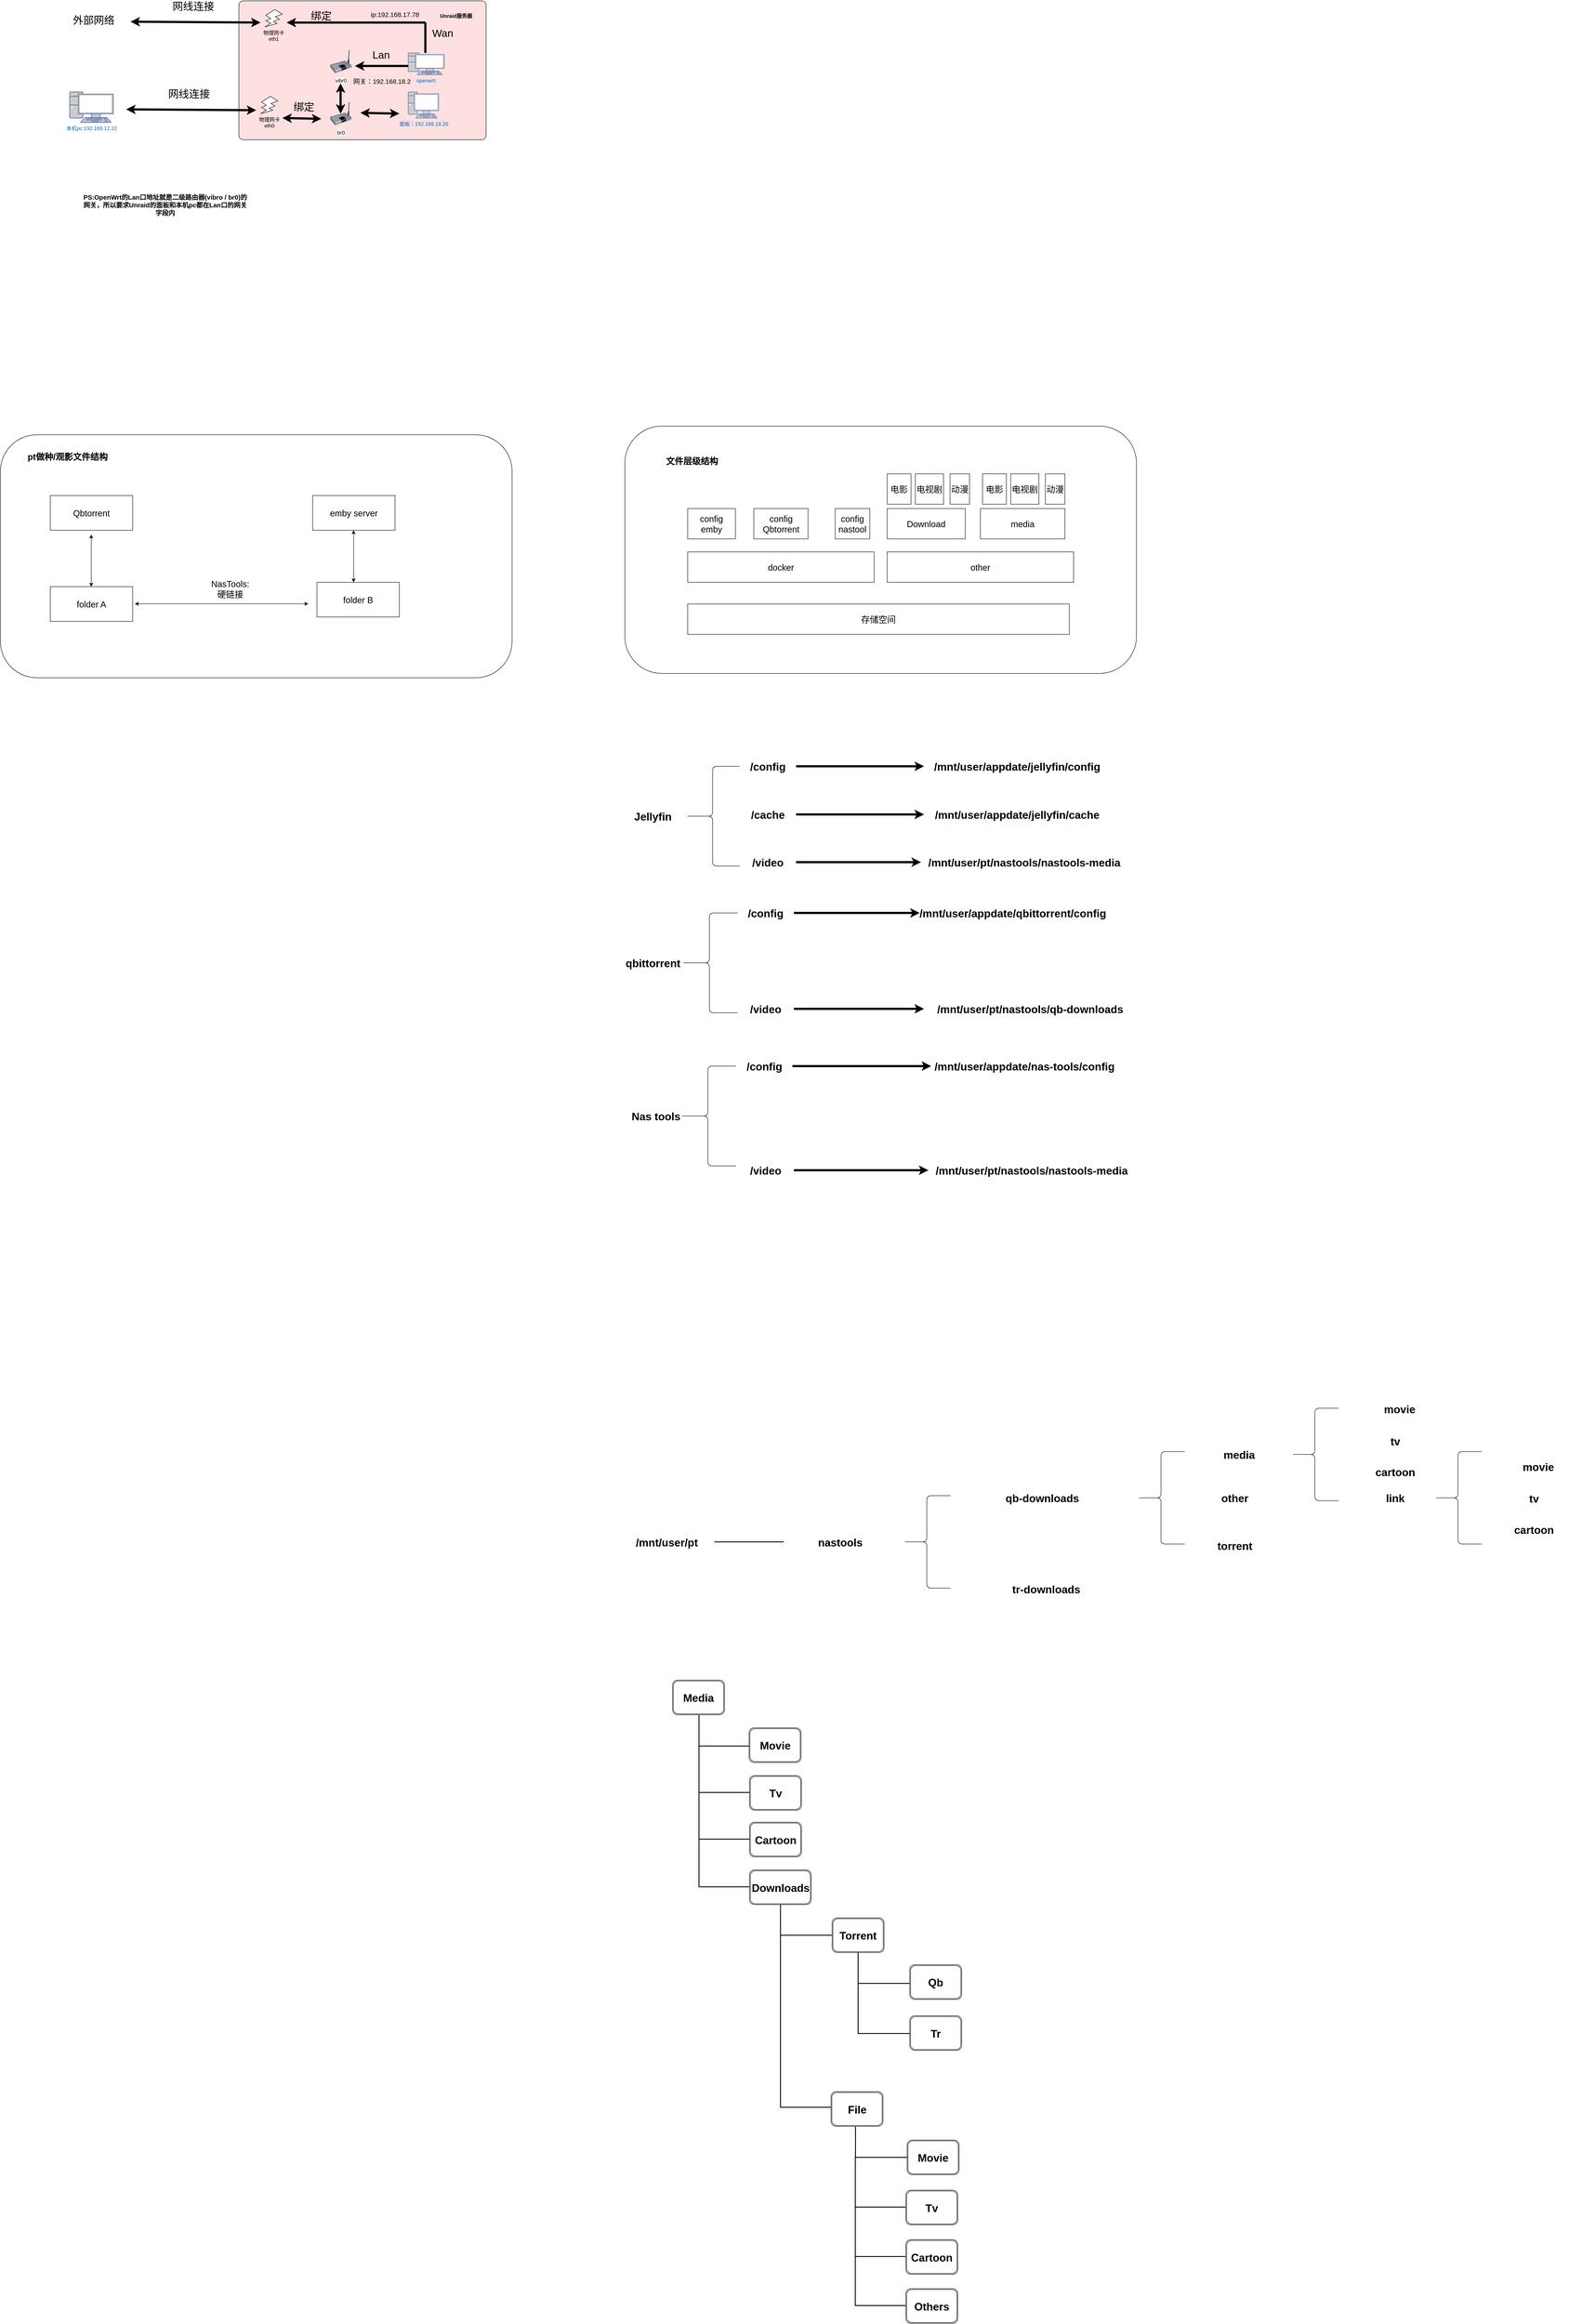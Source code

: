 <mxfile version="21.6.5" type="github">
  <diagram name="第 1 页" id="ljcwPYvyxh-TD4wcijd0">
    <mxGraphModel dx="3267" dy="2617" grid="0" gridSize="10" guides="1" tooltips="1" connect="1" arrows="1" fold="1" page="1" pageScale="1" pageWidth="827" pageHeight="1169" math="0" shadow="0">
      <root>
        <mxCell id="0" />
        <mxCell id="1" parent="0" />
        <mxCell id="3buUplPWRjZfx5ktA6WZ-1" value="本机pc:192.168.12.22" style="fontColor=#0066CC;verticalAlign=top;verticalLabelPosition=bottom;labelPosition=center;align=center;html=1;outlineConnect=0;fillColor=#CCCCCC;strokeColor=#6881B3;gradientColor=none;gradientDirection=north;strokeWidth=2;shape=mxgraph.networks.pc;" parent="1" vertex="1">
          <mxGeometry x="-110" y="200" width="100" height="70" as="geometry" />
        </mxCell>
        <mxCell id="3buUplPWRjZfx5ktA6WZ-2" value="" style="html=1;outlineConnect=0;whiteSpace=wrap;fillColor=#FFE0E0;shape=mxgraph.archimate3.application;archiType=rounded;" parent="1" vertex="1">
          <mxGeometry x="280" y="-10" width="570" height="320" as="geometry" />
        </mxCell>
        <mxCell id="3buUplPWRjZfx5ktA6WZ-3" value="&lt;b&gt;Unraid服务器&lt;/b&gt;" style="text;html=1;strokeColor=none;fillColor=none;align=center;verticalAlign=middle;whiteSpace=wrap;rounded=0;" parent="1" vertex="1">
          <mxGeometry x="740.5" y="10" width="80" height="30" as="geometry" />
        </mxCell>
        <mxCell id="3buUplPWRjZfx5ktA6WZ-5" value="br0" style="image;html=1;image=img/lib/clip_art/networking/Bridge_128x128.png" parent="1" vertex="1">
          <mxGeometry x="490" y="220" width="50" height="60" as="geometry" />
        </mxCell>
        <mxCell id="3buUplPWRjZfx5ktA6WZ-7" value="物理网卡&lt;br&gt;eth1&lt;br&gt;" style="verticalLabelPosition=bottom;verticalAlign=top;html=1;shape=mxgraph.basic.flash" parent="1" vertex="1">
          <mxGeometry x="340" y="10" width="40" height="40" as="geometry" />
        </mxCell>
        <mxCell id="3buUplPWRjZfx5ktA6WZ-9" value="物理网卡&lt;br&gt;eth0&lt;br&gt;" style="verticalLabelPosition=bottom;verticalAlign=top;html=1;shape=mxgraph.basic.flash" parent="1" vertex="1">
          <mxGeometry x="330" y="210" width="40" height="40" as="geometry" />
        </mxCell>
        <mxCell id="3buUplPWRjZfx5ktA6WZ-11" value="面板：192.168.18.26" style="fontColor=#0066CC;verticalAlign=top;verticalLabelPosition=bottom;labelPosition=center;align=center;html=1;outlineConnect=0;fillColor=#CCCCCC;strokeColor=#6881B3;gradientColor=none;gradientDirection=north;strokeWidth=2;shape=mxgraph.networks.pc;" parent="1" vertex="1">
          <mxGeometry x="670.5" y="200" width="70" height="60" as="geometry" />
        </mxCell>
        <mxCell id="3buUplPWRjZfx5ktA6WZ-12" value="vibr0" style="image;html=1;image=img/lib/clip_art/networking/Bridge_128x128.png" parent="1" vertex="1">
          <mxGeometry x="490" y="100" width="50" height="60" as="geometry" />
        </mxCell>
        <mxCell id="3buUplPWRjZfx5ktA6WZ-14" value="openwrt:" style="fontColor=#0066CC;verticalAlign=top;verticalLabelPosition=bottom;labelPosition=center;align=center;html=1;outlineConnect=0;fillColor=#CCCCCC;strokeColor=#6881B3;gradientColor=none;gradientDirection=north;strokeWidth=2;shape=mxgraph.networks.pc;" parent="1" vertex="1">
          <mxGeometry x="670.5" y="110" width="83" height="50" as="geometry" />
        </mxCell>
        <mxCell id="3buUplPWRjZfx5ktA6WZ-16" value="" style="endArrow=classic;html=1;rounded=0;strokeWidth=5;" parent="1" edge="1">
          <mxGeometry width="50" height="50" relative="1" as="geometry">
            <mxPoint x="670.5" y="140" as="sourcePoint" />
            <mxPoint x="547.5" y="140" as="targetPoint" />
          </mxGeometry>
        </mxCell>
        <mxCell id="3buUplPWRjZfx5ktA6WZ-17" value="" style="endArrow=classic;html=1;rounded=0;strokeWidth=5;" parent="1" edge="1">
          <mxGeometry width="50" height="50" relative="1" as="geometry">
            <mxPoint x="710" y="40" as="sourcePoint" />
            <mxPoint x="390" y="40" as="targetPoint" />
          </mxGeometry>
        </mxCell>
        <mxCell id="3buUplPWRjZfx5ktA6WZ-18" value="" style="endArrow=none;html=1;rounded=0;strokeWidth=5;" parent="1" edge="1">
          <mxGeometry width="50" height="50" relative="1" as="geometry">
            <mxPoint x="710" y="110" as="sourcePoint" />
            <mxPoint x="710" y="40" as="targetPoint" />
          </mxGeometry>
        </mxCell>
        <mxCell id="3buUplPWRjZfx5ktA6WZ-19" value="&lt;font style=&quot;font-size: 24px;&quot;&gt;Wan&lt;/font&gt;" style="text;html=1;strokeColor=none;fillColor=none;align=center;verticalAlign=middle;whiteSpace=wrap;rounded=0;" parent="1" vertex="1">
          <mxGeometry x="720" y="50" width="60" height="30" as="geometry" />
        </mxCell>
        <mxCell id="3buUplPWRjZfx5ktA6WZ-24" value="&lt;font style=&quot;font-size: 24px;&quot;&gt;Lan&lt;/font&gt;" style="text;html=1;strokeColor=none;fillColor=none;align=center;verticalAlign=middle;whiteSpace=wrap;rounded=0;" parent="1" vertex="1">
          <mxGeometry x="577.5" y="100" width="60" height="30" as="geometry" />
        </mxCell>
        <mxCell id="3buUplPWRjZfx5ktA6WZ-35" value="" style="endArrow=classic;startArrow=classic;html=1;rounded=0;strokeWidth=5;" parent="1" edge="1">
          <mxGeometry width="50" height="50" relative="1" as="geometry">
            <mxPoint x="514.47" y="180" as="sourcePoint" />
            <mxPoint x="514.47" y="250" as="targetPoint" />
          </mxGeometry>
        </mxCell>
        <mxCell id="3buUplPWRjZfx5ktA6WZ-41" value="" style="endArrow=classic;startArrow=classic;html=1;rounded=0;strokeWidth=5;" parent="1" edge="1">
          <mxGeometry width="50" height="50" relative="1" as="geometry">
            <mxPoint x="560" y="248" as="sourcePoint" />
            <mxPoint x="650" y="249.871" as="targetPoint" />
          </mxGeometry>
        </mxCell>
        <mxCell id="3buUplPWRjZfx5ktA6WZ-43" value="" style="endArrow=classic;startArrow=classic;html=1;rounded=0;strokeWidth=5;" parent="1" edge="1">
          <mxGeometry width="50" height="50" relative="1" as="geometry">
            <mxPoint x="380" y="260" as="sourcePoint" />
            <mxPoint x="470" y="261.871" as="targetPoint" />
          </mxGeometry>
        </mxCell>
        <mxCell id="3buUplPWRjZfx5ktA6WZ-44" value="&lt;span style=&quot;font-size: 24px;&quot;&gt;绑定&lt;/span&gt;" style="text;html=1;strokeColor=none;fillColor=none;align=center;verticalAlign=middle;whiteSpace=wrap;rounded=0;" parent="1" vertex="1">
          <mxGeometry x="400" y="220" width="60" height="30" as="geometry" />
        </mxCell>
        <mxCell id="3buUplPWRjZfx5ktA6WZ-45" value="&lt;span style=&quot;font-size: 24px;&quot;&gt;绑定&lt;/span&gt;" style="text;html=1;strokeColor=none;fillColor=none;align=center;verticalAlign=middle;whiteSpace=wrap;rounded=0;" parent="1" vertex="1">
          <mxGeometry x="440" y="10" width="60" height="30" as="geometry" />
        </mxCell>
        <mxCell id="3buUplPWRjZfx5ktA6WZ-47" value="&lt;span style=&quot;font-size: 24px;&quot;&gt;外部网络&lt;/span&gt;" style="text;html=1;strokeColor=none;fillColor=none;align=center;verticalAlign=middle;whiteSpace=wrap;rounded=0;" parent="1" vertex="1">
          <mxGeometry x="-110" y="20" width="110" height="30" as="geometry" />
        </mxCell>
        <mxCell id="3buUplPWRjZfx5ktA6WZ-49" value="" style="endArrow=classic;startArrow=classic;html=1;rounded=0;strokeWidth=5;" parent="1" edge="1">
          <mxGeometry width="50" height="50" relative="1" as="geometry">
            <mxPoint x="20" y="240" as="sourcePoint" />
            <mxPoint x="320" y="242" as="targetPoint" />
          </mxGeometry>
        </mxCell>
        <mxCell id="3buUplPWRjZfx5ktA6WZ-51" value="&lt;span style=&quot;font-size: 24px;&quot;&gt;网线连接&lt;/span&gt;" style="text;html=1;strokeColor=none;fillColor=none;align=center;verticalAlign=middle;whiteSpace=wrap;rounded=0;" parent="1" vertex="1">
          <mxGeometry x="110" y="190" width="110" height="30" as="geometry" />
        </mxCell>
        <mxCell id="3buUplPWRjZfx5ktA6WZ-52" value="" style="endArrow=classic;startArrow=classic;html=1;rounded=0;strokeWidth=5;" parent="1" edge="1">
          <mxGeometry width="50" height="50" relative="1" as="geometry">
            <mxPoint x="30" y="38" as="sourcePoint" />
            <mxPoint x="330" y="40" as="targetPoint" />
          </mxGeometry>
        </mxCell>
        <mxCell id="3buUplPWRjZfx5ktA6WZ-53" value="&lt;span style=&quot;font-size: 24px;&quot;&gt;网线连接&lt;/span&gt;" style="text;html=1;strokeColor=none;fillColor=none;align=center;verticalAlign=middle;whiteSpace=wrap;rounded=0;" parent="1" vertex="1">
          <mxGeometry x="120" y="-12" width="110" height="30" as="geometry" />
        </mxCell>
        <mxCell id="ooMJV0bFJLRhnJ4PwRfP-1" value="&lt;font style=&quot;font-size: 15px;&quot;&gt;网关：192.168.18.2&lt;/font&gt;" style="text;html=1;strokeColor=none;fillColor=none;align=center;verticalAlign=middle;whiteSpace=wrap;rounded=0;" parent="1" vertex="1">
          <mxGeometry x="530" y="140" width="160" height="70" as="geometry" />
        </mxCell>
        <mxCell id="ooMJV0bFJLRhnJ4PwRfP-2" value="&lt;span style=&quot;font-size: 15px;&quot;&gt;ip:192.168.17.78&lt;br&gt;&lt;br&gt;&lt;/span&gt;" style="text;html=1;strokeColor=none;fillColor=none;align=center;verticalAlign=middle;whiteSpace=wrap;rounded=0;" parent="1" vertex="1">
          <mxGeometry x="560" y="-5" width="160" height="70" as="geometry" />
        </mxCell>
        <mxCell id="ooMJV0bFJLRhnJ4PwRfP-4" value="&lt;font style=&quot;font-size: 15px;&quot;&gt;&lt;b&gt;PS:OpenWrt的Lan口地址就是二级路由器(vibro / br0)的网关，所以要求Unraid的面板和本机pc都在Lan口的网关字段内&lt;/b&gt;&lt;/font&gt;" style="text;html=1;strokeColor=none;fillColor=none;align=center;verticalAlign=middle;whiteSpace=wrap;rounded=0;" parent="1" vertex="1">
          <mxGeometry x="-80" y="380" width="380" height="160" as="geometry" />
        </mxCell>
        <mxCell id="ooMJV0bFJLRhnJ4PwRfP-5" value="" style="rounded=1;whiteSpace=wrap;html=1;" parent="1" vertex="1">
          <mxGeometry x="-270" y="990" width="1180" height="560" as="geometry" />
        </mxCell>
        <mxCell id="ooMJV0bFJLRhnJ4PwRfP-6" value="&lt;font style=&quot;font-size: 20px;&quot;&gt;&lt;b&gt;pt做种/观影文件结构&lt;/b&gt;&lt;/font&gt;" style="text;html=1;strokeColor=none;fillColor=none;align=center;verticalAlign=middle;whiteSpace=wrap;rounded=0;" parent="1" vertex="1">
          <mxGeometry x="-240" y="1000" width="250" height="80" as="geometry" />
        </mxCell>
        <mxCell id="ooMJV0bFJLRhnJ4PwRfP-7" value="&lt;font style=&quot;font-size: 20px;&quot;&gt;Qbtorrent&lt;/font&gt;" style="rounded=0;whiteSpace=wrap;html=1;" parent="1" vertex="1">
          <mxGeometry x="-155" y="1130" width="190" height="80" as="geometry" />
        </mxCell>
        <mxCell id="ooMJV0bFJLRhnJ4PwRfP-8" value="&lt;font style=&quot;font-size: 20px;&quot;&gt;emby server&lt;/font&gt;" style="rounded=0;whiteSpace=wrap;html=1;" parent="1" vertex="1">
          <mxGeometry x="450" y="1130" width="190" height="80" as="geometry" />
        </mxCell>
        <mxCell id="ooMJV0bFJLRhnJ4PwRfP-9" value="&lt;font style=&quot;font-size: 20px;&quot;&gt;folder A&lt;/font&gt;" style="rounded=0;whiteSpace=wrap;html=1;" parent="1" vertex="1">
          <mxGeometry x="-155" y="1340" width="190" height="80" as="geometry" />
        </mxCell>
        <mxCell id="ooMJV0bFJLRhnJ4PwRfP-10" value="&lt;font style=&quot;font-size: 20px;&quot;&gt;folder B&lt;/font&gt;" style="rounded=0;whiteSpace=wrap;html=1;" parent="1" vertex="1">
          <mxGeometry x="460" y="1330" width="190" height="80" as="geometry" />
        </mxCell>
        <mxCell id="ooMJV0bFJLRhnJ4PwRfP-12" value="" style="endArrow=classic;startArrow=classic;html=1;rounded=0;" parent="1" edge="1">
          <mxGeometry width="50" height="50" relative="1" as="geometry">
            <mxPoint x="544.5" y="1330" as="sourcePoint" />
            <mxPoint x="544.5" y="1210" as="targetPoint" />
          </mxGeometry>
        </mxCell>
        <mxCell id="ooMJV0bFJLRhnJ4PwRfP-13" value="" style="endArrow=classic;startArrow=classic;html=1;rounded=0;" parent="1" edge="1">
          <mxGeometry width="50" height="50" relative="1" as="geometry">
            <mxPoint x="-60.5" y="1340" as="sourcePoint" />
            <mxPoint x="-60.5" y="1220" as="targetPoint" />
          </mxGeometry>
        </mxCell>
        <mxCell id="ooMJV0bFJLRhnJ4PwRfP-15" value="" style="endArrow=classic;startArrow=classic;html=1;rounded=0;" parent="1" edge="1">
          <mxGeometry width="50" height="50" relative="1" as="geometry">
            <mxPoint x="40" y="1379.5" as="sourcePoint" />
            <mxPoint x="440" y="1379.5" as="targetPoint" />
          </mxGeometry>
        </mxCell>
        <mxCell id="ooMJV0bFJLRhnJ4PwRfP-16" value="&lt;font style=&quot;font-size: 20px;&quot;&gt;NasTools:硬链接&lt;/font&gt;" style="text;html=1;strokeColor=none;fillColor=none;align=center;verticalAlign=middle;whiteSpace=wrap;rounded=0;" parent="1" vertex="1">
          <mxGeometry x="230" y="1330" width="60" height="30" as="geometry" />
        </mxCell>
        <mxCell id="ooMJV0bFJLRhnJ4PwRfP-17" value="" style="rounded=1;whiteSpace=wrap;html=1;" parent="1" vertex="1">
          <mxGeometry x="1170" y="970" width="1180" height="570" as="geometry" />
        </mxCell>
        <mxCell id="ooMJV0bFJLRhnJ4PwRfP-18" value="&lt;span style=&quot;font-size: 20px;&quot;&gt;&lt;b&gt;文件层级结构&lt;/b&gt;&lt;/span&gt;" style="text;html=1;strokeColor=none;fillColor=none;align=center;verticalAlign=middle;whiteSpace=wrap;rounded=0;" parent="1" vertex="1">
          <mxGeometry x="1200" y="1010" width="250" height="80" as="geometry" />
        </mxCell>
        <mxCell id="ooMJV0bFJLRhnJ4PwRfP-27" value="&lt;font style=&quot;font-size: 20px;&quot;&gt;存储空间&lt;/font&gt;" style="rounded=0;whiteSpace=wrap;html=1;" parent="1" vertex="1">
          <mxGeometry x="1315" y="1380" width="880" height="70" as="geometry" />
        </mxCell>
        <mxCell id="ooMJV0bFJLRhnJ4PwRfP-28" value="&lt;font style=&quot;font-size: 20px;&quot;&gt;docker&lt;/font&gt;" style="rounded=0;whiteSpace=wrap;html=1;" parent="1" vertex="1">
          <mxGeometry x="1315" y="1260" width="430" height="70" as="geometry" />
        </mxCell>
        <mxCell id="ooMJV0bFJLRhnJ4PwRfP-29" value="&lt;span style=&quot;font-size: 20px;&quot;&gt;other&lt;/span&gt;" style="rounded=0;whiteSpace=wrap;html=1;" parent="1" vertex="1">
          <mxGeometry x="1775" y="1260" width="430" height="70" as="geometry" />
        </mxCell>
        <mxCell id="ooMJV0bFJLRhnJ4PwRfP-31" value="&lt;span style=&quot;font-size: 20px;&quot;&gt;Download&lt;/span&gt;" style="rounded=0;whiteSpace=wrap;html=1;" parent="1" vertex="1">
          <mxGeometry x="1775" y="1160" width="180" height="70" as="geometry" />
        </mxCell>
        <mxCell id="ooMJV0bFJLRhnJ4PwRfP-32" value="&lt;span style=&quot;font-size: 20px;&quot;&gt;media&lt;/span&gt;" style="rounded=0;whiteSpace=wrap;html=1;" parent="1" vertex="1">
          <mxGeometry x="1990" y="1160" width="195" height="70" as="geometry" />
        </mxCell>
        <mxCell id="ooMJV0bFJLRhnJ4PwRfP-33" value="&lt;span style=&quot;font-size: 20px;&quot;&gt;config&lt;br&gt;emby&lt;br&gt;&lt;/span&gt;" style="rounded=0;whiteSpace=wrap;html=1;" parent="1" vertex="1">
          <mxGeometry x="1315" y="1160" width="110" height="70" as="geometry" />
        </mxCell>
        <mxCell id="ooMJV0bFJLRhnJ4PwRfP-34" value="&lt;span style=&quot;font-size: 20px;&quot;&gt;config&lt;br&gt;Qbtorrent&lt;br&gt;&lt;/span&gt;" style="rounded=0;whiteSpace=wrap;html=1;" parent="1" vertex="1">
          <mxGeometry x="1467.5" y="1160" width="125" height="70" as="geometry" />
        </mxCell>
        <mxCell id="ooMJV0bFJLRhnJ4PwRfP-35" value="&lt;span style=&quot;font-size: 20px;&quot;&gt;config&lt;br&gt;nastool&lt;br&gt;&lt;/span&gt;" style="rounded=0;whiteSpace=wrap;html=1;" parent="1" vertex="1">
          <mxGeometry x="1655" y="1160" width="80" height="70" as="geometry" />
        </mxCell>
        <mxCell id="ooMJV0bFJLRhnJ4PwRfP-36" value="&lt;span style=&quot;font-size: 20px;&quot;&gt;电影&lt;br&gt;&lt;/span&gt;" style="rounded=0;whiteSpace=wrap;html=1;" parent="1" vertex="1">
          <mxGeometry x="1775" y="1080" width="55" height="70" as="geometry" />
        </mxCell>
        <mxCell id="ooMJV0bFJLRhnJ4PwRfP-37" value="&lt;span style=&quot;font-size: 20px;&quot;&gt;电视剧&lt;br&gt;&lt;/span&gt;" style="rounded=0;whiteSpace=wrap;html=1;" parent="1" vertex="1">
          <mxGeometry x="1840" y="1080" width="65" height="70" as="geometry" />
        </mxCell>
        <mxCell id="ooMJV0bFJLRhnJ4PwRfP-38" value="&lt;span style=&quot;font-size: 20px;&quot;&gt;动漫&lt;br&gt;&lt;/span&gt;" style="rounded=0;whiteSpace=wrap;html=1;" parent="1" vertex="1">
          <mxGeometry x="1920" y="1080" width="45" height="70" as="geometry" />
        </mxCell>
        <mxCell id="ooMJV0bFJLRhnJ4PwRfP-42" value="&lt;span style=&quot;font-size: 20px;&quot;&gt;电影&lt;br&gt;&lt;/span&gt;" style="rounded=0;whiteSpace=wrap;html=1;" parent="1" vertex="1">
          <mxGeometry x="1995" y="1080" width="55" height="70" as="geometry" />
        </mxCell>
        <mxCell id="ooMJV0bFJLRhnJ4PwRfP-43" value="&lt;span style=&quot;font-size: 20px;&quot;&gt;电视剧&lt;br&gt;&lt;/span&gt;" style="rounded=0;whiteSpace=wrap;html=1;" parent="1" vertex="1">
          <mxGeometry x="2060" y="1080" width="65" height="70" as="geometry" />
        </mxCell>
        <mxCell id="ooMJV0bFJLRhnJ4PwRfP-44" value="&lt;span style=&quot;font-size: 20px;&quot;&gt;动漫&lt;br&gt;&lt;/span&gt;" style="rounded=0;whiteSpace=wrap;html=1;" parent="1" vertex="1">
          <mxGeometry x="2140" y="1080" width="45" height="70" as="geometry" />
        </mxCell>
        <mxCell id="D_82NWZIxI6WdncIIXRk-1" value="" style="shape=curlyBracket;whiteSpace=wrap;html=1;rounded=1;labelPosition=left;verticalLabelPosition=middle;align=right;verticalAlign=middle;size=0.5;" parent="1" vertex="1">
          <mxGeometry x="1310" y="1754" width="125" height="230" as="geometry" />
        </mxCell>
        <mxCell id="D_82NWZIxI6WdncIIXRk-8" value="&lt;font style=&quot;font-size: 25px;&quot;&gt;&lt;b&gt;/config&lt;/b&gt;&lt;/font&gt;" style="text;html=1;strokeColor=none;fillColor=none;align=center;verticalAlign=middle;whiteSpace=wrap;rounded=0;" parent="1" vertex="1">
          <mxGeometry x="1435" y="1729" width="130" height="50" as="geometry" />
        </mxCell>
        <mxCell id="D_82NWZIxI6WdncIIXRk-9" value="&lt;font style=&quot;font-size: 25px;&quot;&gt;&lt;b&gt;/cache&lt;br&gt;&lt;/b&gt;&lt;/font&gt;" style="text;html=1;strokeColor=none;fillColor=none;align=center;verticalAlign=middle;whiteSpace=wrap;rounded=0;" parent="1" vertex="1">
          <mxGeometry x="1435" y="1840" width="130" height="50" as="geometry" />
        </mxCell>
        <mxCell id="D_82NWZIxI6WdncIIXRk-10" value="&lt;span style=&quot;font-size: 25px;&quot;&gt;&lt;b&gt;/video&lt;/b&gt;&lt;/span&gt;" style="text;html=1;strokeColor=none;fillColor=none;align=center;verticalAlign=middle;whiteSpace=wrap;rounded=0;" parent="1" vertex="1">
          <mxGeometry x="1435" y="1950" width="130" height="50" as="geometry" />
        </mxCell>
        <mxCell id="D_82NWZIxI6WdncIIXRk-11" value="" style="shape=curlyBracket;whiteSpace=wrap;html=1;rounded=1;labelPosition=left;verticalLabelPosition=middle;align=right;verticalAlign=middle;size=0.5;" parent="1" vertex="1">
          <mxGeometry x="1300" y="2092" width="130" height="230" as="geometry" />
        </mxCell>
        <mxCell id="D_82NWZIxI6WdncIIXRk-12" value="&lt;font style=&quot;font-size: 25px;&quot;&gt;&lt;b&gt;/config&lt;/b&gt;&lt;/font&gt;" style="text;html=1;strokeColor=none;fillColor=none;align=center;verticalAlign=middle;whiteSpace=wrap;rounded=0;" parent="1" vertex="1">
          <mxGeometry x="1430" y="2067" width="130" height="50" as="geometry" />
        </mxCell>
        <mxCell id="D_82NWZIxI6WdncIIXRk-14" value="&lt;font style=&quot;font-size: 25px;&quot;&gt;&lt;b&gt;/video&lt;/b&gt;&lt;/font&gt;" style="text;html=1;strokeColor=none;fillColor=none;align=center;verticalAlign=middle;whiteSpace=wrap;rounded=0;" parent="1" vertex="1">
          <mxGeometry x="1430" y="2288" width="130" height="50" as="geometry" />
        </mxCell>
        <mxCell id="D_82NWZIxI6WdncIIXRk-15" value="" style="shape=curlyBracket;whiteSpace=wrap;html=1;rounded=1;labelPosition=left;verticalLabelPosition=middle;align=right;verticalAlign=middle;size=0.5;" parent="1" vertex="1">
          <mxGeometry x="1296.5" y="2445" width="130" height="230" as="geometry" />
        </mxCell>
        <mxCell id="D_82NWZIxI6WdncIIXRk-16" value="&lt;font style=&quot;font-size: 25px;&quot;&gt;&lt;b&gt;/config&lt;/b&gt;&lt;/font&gt;" style="text;html=1;strokeColor=none;fillColor=none;align=center;verticalAlign=middle;whiteSpace=wrap;rounded=0;" parent="1" vertex="1">
          <mxGeometry x="1426.5" y="2420" width="130" height="50" as="geometry" />
        </mxCell>
        <mxCell id="D_82NWZIxI6WdncIIXRk-18" value="&lt;font style=&quot;font-size: 25px;&quot;&gt;&lt;b&gt;/video&lt;/b&gt;&lt;/font&gt;" style="text;html=1;strokeColor=none;fillColor=none;align=center;verticalAlign=middle;whiteSpace=wrap;rounded=0;" parent="1" vertex="1">
          <mxGeometry x="1430" y="2660" width="130" height="50" as="geometry" />
        </mxCell>
        <mxCell id="D_82NWZIxI6WdncIIXRk-19" value="" style="endArrow=classic;html=1;rounded=0;strokeWidth=5;exitX=1;exitY=0.5;exitDx=0;exitDy=0;entryX=0;entryY=0.5;entryDx=0;entryDy=0;" parent="1" source="D_82NWZIxI6WdncIIXRk-8" target="D_82NWZIxI6WdncIIXRk-20" edge="1">
          <mxGeometry width="50" height="50" relative="1" as="geometry">
            <mxPoint x="1640" y="1754" as="sourcePoint" />
            <mxPoint x="1830" y="1754" as="targetPoint" />
          </mxGeometry>
        </mxCell>
        <mxCell id="D_82NWZIxI6WdncIIXRk-20" value="&lt;font style=&quot;font-size: 25px;&quot;&gt;&lt;b&gt;/mnt/user/appdate/jellyfin/config&lt;/b&gt;&lt;/font&gt;" style="text;html=1;strokeColor=none;fillColor=none;align=center;verticalAlign=middle;whiteSpace=wrap;rounded=0;" parent="1" vertex="1">
          <mxGeometry x="1860" y="1729" width="430" height="50" as="geometry" />
        </mxCell>
        <mxCell id="D_82NWZIxI6WdncIIXRk-21" value="" style="endArrow=classic;html=1;rounded=0;strokeWidth=5;exitX=1;exitY=0.5;exitDx=0;exitDy=0;entryX=0;entryY=0.5;entryDx=0;entryDy=0;" parent="1" source="D_82NWZIxI6WdncIIXRk-9" target="D_82NWZIxI6WdncIIXRk-22" edge="1">
          <mxGeometry width="50" height="50" relative="1" as="geometry">
            <mxPoint x="1565" y="1869" as="sourcePoint" />
            <mxPoint x="1830" y="1869" as="targetPoint" />
          </mxGeometry>
        </mxCell>
        <mxCell id="D_82NWZIxI6WdncIIXRk-22" value="&lt;font style=&quot;font-size: 25px;&quot;&gt;&lt;b&gt;/mnt/user/appdate/jellyfin/cache&lt;/b&gt;&lt;/font&gt;" style="text;html=1;strokeColor=none;fillColor=none;align=center;verticalAlign=middle;whiteSpace=wrap;rounded=0;" parent="1" vertex="1">
          <mxGeometry x="1860" y="1840" width="430" height="50" as="geometry" />
        </mxCell>
        <mxCell id="D_82NWZIxI6WdncIIXRk-23" value="" style="endArrow=classic;html=1;rounded=0;strokeWidth=5;exitX=1;exitY=0.5;exitDx=0;exitDy=0;entryX=0;entryY=0.5;entryDx=0;entryDy=0;" parent="1" source="D_82NWZIxI6WdncIIXRk-10" target="D_82NWZIxI6WdncIIXRk-24" edge="1">
          <mxGeometry width="50" height="50" relative="1" as="geometry">
            <mxPoint x="1580" y="1975" as="sourcePoint" />
            <mxPoint x="1845" y="1979" as="targetPoint" />
          </mxGeometry>
        </mxCell>
        <mxCell id="D_82NWZIxI6WdncIIXRk-24" value="&lt;font style=&quot;font-size: 25px;&quot;&gt;&lt;font style=&quot;font-size: 25px;&quot;&gt;&lt;b style=&quot;&quot;&gt;/mnt/user/pt/nastools/&lt;/b&gt;&lt;/font&gt;&lt;b&gt;nastools-media&lt;/b&gt;&lt;/font&gt;" style="text;html=1;strokeColor=none;fillColor=none;align=center;verticalAlign=middle;whiteSpace=wrap;rounded=0;" parent="1" vertex="1">
          <mxGeometry x="1853" y="1950" width="477" height="50" as="geometry" />
        </mxCell>
        <mxCell id="D_82NWZIxI6WdncIIXRk-25" value="" style="endArrow=classic;html=1;rounded=0;strokeWidth=5;exitX=1;exitY=0.5;exitDx=0;exitDy=0;entryX=0;entryY=0.5;entryDx=0;entryDy=0;" parent="1" source="D_82NWZIxI6WdncIIXRk-12" target="D_82NWZIxI6WdncIIXRk-26" edge="1">
          <mxGeometry width="50" height="50" relative="1" as="geometry">
            <mxPoint x="1557.5" y="2092" as="sourcePoint" />
            <mxPoint x="1867.5" y="2095" as="targetPoint" />
          </mxGeometry>
        </mxCell>
        <mxCell id="D_82NWZIxI6WdncIIXRk-26" value="&lt;font style=&quot;font-size: 25px;&quot;&gt;&lt;b&gt;/mnt/user/appdate/qbittorrent/config&lt;/b&gt;&lt;/font&gt;" style="text;html=1;strokeColor=none;fillColor=none;align=center;verticalAlign=middle;whiteSpace=wrap;rounded=0;" parent="1" vertex="1">
          <mxGeometry x="1850" y="2067" width="430" height="50" as="geometry" />
        </mxCell>
        <mxCell id="D_82NWZIxI6WdncIIXRk-27" value="" style="endArrow=classic;html=1;rounded=0;strokeWidth=5;exitX=1;exitY=0.5;exitDx=0;exitDy=0;entryX=0;entryY=0.5;entryDx=0;entryDy=0;" parent="1" source="D_82NWZIxI6WdncIIXRk-14" target="D_82NWZIxI6WdncIIXRk-28" edge="1">
          <mxGeometry width="50" height="50" relative="1" as="geometry">
            <mxPoint x="1570" y="2313" as="sourcePoint" />
            <mxPoint x="1877.5" y="2316" as="targetPoint" />
          </mxGeometry>
        </mxCell>
        <mxCell id="D_82NWZIxI6WdncIIXRk-28" value="&lt;font style=&quot;border-color: var(--border-color); font-size: 25px;&quot;&gt;&lt;b style=&quot;border-color: var(--border-color);&quot;&gt;/mnt/user/pt/nastools/qb-downloads&lt;/b&gt;&lt;/font&gt;" style="text;html=1;strokeColor=none;fillColor=none;align=center;verticalAlign=middle;whiteSpace=wrap;rounded=0;" parent="1" vertex="1">
          <mxGeometry x="1860" y="2288" width="490" height="50" as="geometry" />
        </mxCell>
        <mxCell id="D_82NWZIxI6WdncIIXRk-29" value="" style="endArrow=classic;html=1;rounded=0;strokeWidth=5;exitX=1;exitY=0.5;exitDx=0;exitDy=0;entryX=0;entryY=0.5;entryDx=0;entryDy=0;" parent="1" source="D_82NWZIxI6WdncIIXRk-16" target="D_82NWZIxI6WdncIIXRk-30" edge="1">
          <mxGeometry width="50" height="50" relative="1" as="geometry">
            <mxPoint x="1586.5" y="2455" as="sourcePoint" />
            <mxPoint x="1894" y="2458" as="targetPoint" />
          </mxGeometry>
        </mxCell>
        <mxCell id="D_82NWZIxI6WdncIIXRk-30" value="&lt;font style=&quot;font-size: 25px;&quot;&gt;&lt;b&gt;/mnt/user/appdate/nas-tools/config&lt;/b&gt;&lt;/font&gt;" style="text;html=1;strokeColor=none;fillColor=none;align=center;verticalAlign=middle;whiteSpace=wrap;rounded=0;" parent="1" vertex="1">
          <mxGeometry x="1876.5" y="2420" width="430" height="50" as="geometry" />
        </mxCell>
        <mxCell id="D_82NWZIxI6WdncIIXRk-31" value="" style="endArrow=classic;html=1;rounded=0;strokeWidth=5;entryX=0;entryY=0.5;entryDx=0;entryDy=0;exitX=1;exitY=0.5;exitDx=0;exitDy=0;" parent="1" source="D_82NWZIxI6WdncIIXRk-18" target="D_82NWZIxI6WdncIIXRk-32" edge="1">
          <mxGeometry width="50" height="50" relative="1" as="geometry">
            <mxPoint x="1640" y="2679" as="sourcePoint" />
            <mxPoint x="1860" y="2689" as="targetPoint" />
          </mxGeometry>
        </mxCell>
        <mxCell id="D_82NWZIxI6WdncIIXRk-32" value="&lt;font style=&quot;font-size: 25px;&quot;&gt;&lt;font style=&quot;font-size: 25px;&quot;&gt;&lt;b style=&quot;&quot;&gt;/mnt/user/pt/nastools/&lt;/b&gt;&lt;/font&gt;&lt;b&gt;nastools-media&lt;/b&gt;&lt;/font&gt;" style="text;html=1;strokeColor=none;fillColor=none;align=center;verticalAlign=middle;whiteSpace=wrap;rounded=0;" parent="1" vertex="1">
          <mxGeometry x="1870" y="2660" width="477" height="50" as="geometry" />
        </mxCell>
        <mxCell id="D_82NWZIxI6WdncIIXRk-33" value="&lt;font style=&quot;font-size: 25px;&quot;&gt;&lt;b&gt;Jellyfin&lt;/b&gt;&lt;/font&gt;" style="text;html=1;strokeColor=none;fillColor=none;align=center;verticalAlign=middle;whiteSpace=wrap;rounded=0;" parent="1" vertex="1">
          <mxGeometry x="1170" y="1844" width="130" height="50" as="geometry" />
        </mxCell>
        <mxCell id="D_82NWZIxI6WdncIIXRk-35" value="&lt;font style=&quot;font-size: 25px;&quot;&gt;&lt;b&gt;qbittorrent&lt;/b&gt;&lt;/font&gt;" style="text;html=1;strokeColor=none;fillColor=none;align=center;verticalAlign=middle;whiteSpace=wrap;rounded=0;" parent="1" vertex="1">
          <mxGeometry x="1170" y="2182" width="130" height="50" as="geometry" />
        </mxCell>
        <mxCell id="D_82NWZIxI6WdncIIXRk-36" value="&lt;font style=&quot;font-size: 25px;&quot;&gt;&lt;b&gt;Nas tools&lt;/b&gt;&lt;/font&gt;" style="text;html=1;strokeColor=none;fillColor=none;align=center;verticalAlign=middle;whiteSpace=wrap;rounded=0;" parent="1" vertex="1">
          <mxGeometry x="1176.5" y="2535" width="130" height="50" as="geometry" />
        </mxCell>
        <mxCell id="D_82NWZIxI6WdncIIXRk-53" value="" style="shape=curlyBracket;whiteSpace=wrap;html=1;rounded=1;labelPosition=left;verticalLabelPosition=middle;align=right;verticalAlign=middle;" parent="1" vertex="1">
          <mxGeometry x="1811.5" y="3435" width="110" height="213" as="geometry" />
        </mxCell>
        <mxCell id="D_82NWZIxI6WdncIIXRk-54" value="&lt;font style=&quot;font-size: 25px;&quot;&gt;&lt;font style=&quot;font-size: 25px;&quot;&gt;&lt;b style=&quot;&quot;&gt;/mnt/user/pt&lt;/b&gt;&lt;/font&gt;&lt;/font&gt;" style="text;html=1;strokeColor=none;fillColor=none;align=center;verticalAlign=middle;whiteSpace=wrap;rounded=0;" parent="1" vertex="1">
          <mxGeometry x="1176.5" y="3516.5" width="180" height="50" as="geometry" />
        </mxCell>
        <mxCell id="D_82NWZIxI6WdncIIXRk-55" value="&lt;font style=&quot;font-size: 25px;&quot;&gt;&lt;font style=&quot;font-size: 25px;&quot;&gt;&lt;b style=&quot;&quot;&gt;nastools&lt;/b&gt;&lt;/font&gt;&lt;/font&gt;" style="text;html=1;strokeColor=none;fillColor=none;align=center;verticalAlign=middle;whiteSpace=wrap;rounded=0;" parent="1" vertex="1">
          <mxGeometry x="1576.5" y="3516.5" width="180" height="50" as="geometry" />
        </mxCell>
        <mxCell id="D_82NWZIxI6WdncIIXRk-56" value="" style="line;strokeWidth=2;html=1;" parent="1" vertex="1">
          <mxGeometry x="1376.5" y="3537.25" width="160" height="8.5" as="geometry" />
        </mxCell>
        <mxCell id="D_82NWZIxI6WdncIIXRk-58" value="&lt;font style=&quot;font-size: 25px;&quot;&gt;&lt;b&gt;qb-downloads&lt;/b&gt;&lt;/font&gt;" style="text;html=1;strokeColor=none;fillColor=none;align=center;verticalAlign=middle;whiteSpace=wrap;rounded=0;" parent="1" vertex="1">
          <mxGeometry x="1923" y="3415" width="420" height="50" as="geometry" />
        </mxCell>
        <mxCell id="D_82NWZIxI6WdncIIXRk-59" value="&lt;font style=&quot;font-size: 25px;&quot;&gt;&lt;b&gt;tr-downloads&lt;/b&gt;&lt;/font&gt;" style="text;html=1;strokeColor=none;fillColor=none;align=center;verticalAlign=middle;whiteSpace=wrap;rounded=0;" parent="1" vertex="1">
          <mxGeometry x="1931.5" y="3625" width="420" height="50" as="geometry" />
        </mxCell>
        <mxCell id="D_82NWZIxI6WdncIIXRk-60" value="" style="shape=curlyBracket;whiteSpace=wrap;html=1;rounded=1;labelPosition=left;verticalLabelPosition=middle;align=right;verticalAlign=middle;size=0.5;" parent="1" vertex="1">
          <mxGeometry x="2351.5" y="3333.5" width="110" height="213" as="geometry" />
        </mxCell>
        <mxCell id="D_82NWZIxI6WdncIIXRk-62" value="&lt;span style=&quot;font-size: 25px;&quot;&gt;&lt;b&gt;media&lt;/b&gt;&lt;/span&gt;" style="text;html=1;strokeColor=none;fillColor=none;align=center;verticalAlign=middle;whiteSpace=wrap;rounded=0;" parent="1" vertex="1">
          <mxGeometry x="2486.5" y="3315" width="200" height="50" as="geometry" />
        </mxCell>
        <mxCell id="D_82NWZIxI6WdncIIXRk-63" value="&lt;span style=&quot;font-size: 25px;&quot;&gt;&lt;b&gt;other&lt;/b&gt;&lt;/span&gt;" style="text;html=1;strokeColor=none;fillColor=none;align=center;verticalAlign=middle;whiteSpace=wrap;rounded=0;" parent="1" vertex="1">
          <mxGeometry x="2476.5" y="3415" width="200" height="50" as="geometry" />
        </mxCell>
        <mxCell id="D_82NWZIxI6WdncIIXRk-64" value="&lt;span style=&quot;font-size: 25px;&quot;&gt;&lt;b&gt;torrent&lt;/b&gt;&lt;/span&gt;" style="text;html=1;strokeColor=none;fillColor=none;align=center;verticalAlign=middle;whiteSpace=wrap;rounded=0;" parent="1" vertex="1">
          <mxGeometry x="2476.5" y="3525" width="200" height="50" as="geometry" />
        </mxCell>
        <mxCell id="D_82NWZIxI6WdncIIXRk-65" value="" style="shape=curlyBracket;whiteSpace=wrap;html=1;rounded=1;labelPosition=left;verticalLabelPosition=middle;align=right;verticalAlign=middle;size=0.5;" parent="1" vertex="1">
          <mxGeometry x="2706.5" y="3233.5" width="110" height="213" as="geometry" />
        </mxCell>
        <mxCell id="D_82NWZIxI6WdncIIXRk-66" value="&lt;span style=&quot;font-size: 25px;&quot;&gt;&lt;b&gt;movie&lt;/b&gt;&lt;/span&gt;" style="text;html=1;strokeColor=none;fillColor=none;align=center;verticalAlign=middle;whiteSpace=wrap;rounded=0;" parent="1" vertex="1">
          <mxGeometry x="2856.5" y="3210" width="200" height="50" as="geometry" />
        </mxCell>
        <mxCell id="D_82NWZIxI6WdncIIXRk-67" value="&lt;span style=&quot;font-size: 25px;&quot;&gt;&lt;b&gt;tv&lt;/b&gt;&lt;/span&gt;" style="text;html=1;strokeColor=none;fillColor=none;align=center;verticalAlign=middle;whiteSpace=wrap;rounded=0;" parent="1" vertex="1">
          <mxGeometry x="2846.5" y="3283.5" width="200" height="50" as="geometry" />
        </mxCell>
        <mxCell id="D_82NWZIxI6WdncIIXRk-68" value="&lt;span style=&quot;font-size: 25px;&quot;&gt;&lt;b&gt;cartoon&lt;/b&gt;&lt;/span&gt;" style="text;html=1;strokeColor=none;fillColor=none;align=center;verticalAlign=middle;whiteSpace=wrap;rounded=0;" parent="1" vertex="1">
          <mxGeometry x="2846.5" y="3355" width="200" height="50" as="geometry" />
        </mxCell>
        <mxCell id="D_82NWZIxI6WdncIIXRk-69" value="&lt;span style=&quot;font-size: 25px;&quot;&gt;&lt;b&gt;link&lt;/b&gt;&lt;/span&gt;" style="text;html=1;strokeColor=none;fillColor=none;align=center;verticalAlign=middle;whiteSpace=wrap;rounded=0;" parent="1" vertex="1">
          <mxGeometry x="2846.5" y="3415" width="200" height="50" as="geometry" />
        </mxCell>
        <mxCell id="D_82NWZIxI6WdncIIXRk-71" value="" style="shape=curlyBracket;whiteSpace=wrap;html=1;rounded=1;labelPosition=left;verticalLabelPosition=middle;align=right;verticalAlign=middle;size=0.5;" parent="1" vertex="1">
          <mxGeometry x="3036.5" y="3333.5" width="110" height="213" as="geometry" />
        </mxCell>
        <mxCell id="D_82NWZIxI6WdncIIXRk-72" value="&lt;span style=&quot;font-size: 25px;&quot;&gt;&lt;b&gt;movie&lt;/b&gt;&lt;/span&gt;" style="text;html=1;strokeColor=none;fillColor=none;align=center;verticalAlign=middle;whiteSpace=wrap;rounded=0;" parent="1" vertex="1">
          <mxGeometry x="3176.5" y="3342.5" width="200" height="50" as="geometry" />
        </mxCell>
        <mxCell id="D_82NWZIxI6WdncIIXRk-73" value="&lt;span style=&quot;font-size: 25px;&quot;&gt;&lt;b&gt;tv&lt;/b&gt;&lt;/span&gt;" style="text;html=1;strokeColor=none;fillColor=none;align=center;verticalAlign=middle;whiteSpace=wrap;rounded=0;" parent="1" vertex="1">
          <mxGeometry x="3166.5" y="3416" width="200" height="50" as="geometry" />
        </mxCell>
        <mxCell id="D_82NWZIxI6WdncIIXRk-74" value="&lt;span style=&quot;font-size: 25px;&quot;&gt;&lt;b&gt;cartoon&lt;/b&gt;&lt;/span&gt;" style="text;html=1;strokeColor=none;fillColor=none;align=center;verticalAlign=middle;whiteSpace=wrap;rounded=0;" parent="1" vertex="1">
          <mxGeometry x="3166.5" y="3487.5" width="200" height="50" as="geometry" />
        </mxCell>
        <mxCell id="ts8_euXNW_kSC5qOdO4K-3" value="&lt;font style=&quot;font-size: 25px;&quot;&gt;&lt;b&gt;Media&lt;/b&gt;&lt;/font&gt;" style="shape=ext;double=1;rounded=1;whiteSpace=wrap;html=1;" vertex="1" parent="1">
          <mxGeometry x="1280" y="3860" width="120" height="80" as="geometry" />
        </mxCell>
        <mxCell id="ts8_euXNW_kSC5qOdO4K-5" value="" style="shape=partialRectangle;whiteSpace=wrap;html=1;bottom=0;right=0;fillColor=none;rotation=-90;strokeWidth=2;" vertex="1" parent="1">
          <mxGeometry x="1365" y="3918" width="70" height="118" as="geometry" />
        </mxCell>
        <mxCell id="ts8_euXNW_kSC5qOdO4K-6" value="" style="shape=partialRectangle;whiteSpace=wrap;html=1;bottom=0;right=0;fillColor=none;rotation=-90;strokeWidth=2;" vertex="1" parent="1">
          <mxGeometry x="1342.5" y="4002.5" width="115" height="118" as="geometry" />
        </mxCell>
        <mxCell id="ts8_euXNW_kSC5qOdO4K-8" value="&lt;font style=&quot;font-size: 25px;&quot;&gt;&lt;b&gt;Movie&lt;/b&gt;&lt;/font&gt;" style="shape=ext;double=1;rounded=1;whiteSpace=wrap;html=1;" vertex="1" parent="1">
          <mxGeometry x="1456.5" y="3970" width="120" height="80" as="geometry" />
        </mxCell>
        <mxCell id="ts8_euXNW_kSC5qOdO4K-10" value="&lt;font style=&quot;font-size: 25px;&quot;&gt;&lt;b&gt;Tv&lt;/b&gt;&lt;/font&gt;" style="shape=ext;double=1;rounded=1;whiteSpace=wrap;html=1;" vertex="1" parent="1">
          <mxGeometry x="1457.5" y="4080" width="120" height="80" as="geometry" />
        </mxCell>
        <mxCell id="ts8_euXNW_kSC5qOdO4K-11" value="" style="shape=partialRectangle;whiteSpace=wrap;html=1;bottom=0;right=0;fillColor=none;rotation=-90;strokeWidth=2;" vertex="1" parent="1">
          <mxGeometry x="1342.5" y="4110" width="115" height="118" as="geometry" />
        </mxCell>
        <mxCell id="ts8_euXNW_kSC5qOdO4K-12" value="&lt;font style=&quot;font-size: 25px;&quot;&gt;&lt;b&gt;Cartoon&lt;/b&gt;&lt;/font&gt;" style="shape=ext;double=1;rounded=1;whiteSpace=wrap;html=1;" vertex="1" parent="1">
          <mxGeometry x="1457.5" y="4187.5" width="120" height="80" as="geometry" />
        </mxCell>
        <mxCell id="ts8_euXNW_kSC5qOdO4K-13" value="" style="shape=partialRectangle;whiteSpace=wrap;html=1;bottom=0;right=0;fillColor=none;rotation=-90;strokeWidth=2;" vertex="1" parent="1">
          <mxGeometry x="1342.5" y="4220" width="115" height="118" as="geometry" />
        </mxCell>
        <mxCell id="ts8_euXNW_kSC5qOdO4K-14" value="&lt;font style=&quot;font-size: 25px;&quot;&gt;&lt;b&gt;Downloads&lt;/b&gt;&lt;/font&gt;" style="shape=ext;double=1;rounded=1;whiteSpace=wrap;html=1;" vertex="1" parent="1">
          <mxGeometry x="1457.5" y="4297.5" width="142.5" height="80" as="geometry" />
        </mxCell>
        <mxCell id="ts8_euXNW_kSC5qOdO4K-15" value="" style="shape=partialRectangle;whiteSpace=wrap;html=1;bottom=0;right=0;fillColor=none;rotation=-90;strokeWidth=2;" vertex="1" parent="1">
          <mxGeometry x="1553" y="4354" width="70" height="118" as="geometry" />
        </mxCell>
        <mxCell id="ts8_euXNW_kSC5qOdO4K-16" value="&lt;span style=&quot;font-size: 25px;&quot;&gt;&lt;b&gt;Torrent&lt;/b&gt;&lt;/span&gt;" style="shape=ext;double=1;rounded=1;whiteSpace=wrap;html=1;" vertex="1" parent="1">
          <mxGeometry x="1648" y="4408" width="120" height="80" as="geometry" />
        </mxCell>
        <mxCell id="ts8_euXNW_kSC5qOdO4K-19" value="" style="shape=partialRectangle;whiteSpace=wrap;html=1;bottom=0;right=0;fillColor=none;rotation=-90;strokeWidth=2;" vertex="1" parent="1">
          <mxGeometry x="1389.5" y="4587" width="397" height="118" as="geometry" />
        </mxCell>
        <mxCell id="ts8_euXNW_kSC5qOdO4K-20" value="&lt;font style=&quot;font-size: 25px;&quot;&gt;&lt;b&gt;File&lt;/b&gt;&lt;/font&gt;" style="shape=ext;double=1;rounded=1;whiteSpace=wrap;html=1;" vertex="1" parent="1">
          <mxGeometry x="1645.5" y="4808.5" width="120" height="80" as="geometry" />
        </mxCell>
        <mxCell id="ts8_euXNW_kSC5qOdO4K-31" value="" style="shape=partialRectangle;whiteSpace=wrap;html=1;bottom=0;right=0;fillColor=none;rotation=-90;strokeWidth=2;" vertex="1" parent="1">
          <mxGeometry x="1726" y="4866" width="70" height="118" as="geometry" />
        </mxCell>
        <mxCell id="ts8_euXNW_kSC5qOdO4K-32" value="&lt;font style=&quot;font-size: 25px;&quot;&gt;&lt;b&gt;Movie&lt;/b&gt;&lt;/font&gt;" style="shape=ext;double=1;rounded=1;whiteSpace=wrap;html=1;" vertex="1" parent="1">
          <mxGeometry x="1821" y="4920" width="120" height="80" as="geometry" />
        </mxCell>
        <mxCell id="ts8_euXNW_kSC5qOdO4K-33" value="" style="shape=partialRectangle;whiteSpace=wrap;html=1;bottom=0;right=0;fillColor=none;rotation=-90;strokeWidth=2;" vertex="1" parent="1">
          <mxGeometry x="1703" y="4958" width="115" height="118" as="geometry" />
        </mxCell>
        <mxCell id="ts8_euXNW_kSC5qOdO4K-34" value="&lt;font style=&quot;font-size: 25px;&quot;&gt;&lt;b&gt;Tv&lt;/b&gt;&lt;/font&gt;" style="shape=ext;double=1;rounded=1;whiteSpace=wrap;html=1;" vertex="1" parent="1">
          <mxGeometry x="1818" y="5035.5" width="120" height="80" as="geometry" />
        </mxCell>
        <mxCell id="ts8_euXNW_kSC5qOdO4K-35" value="" style="shape=partialRectangle;whiteSpace=wrap;html=1;bottom=0;right=0;fillColor=none;rotation=-90;strokeWidth=2;" vertex="1" parent="1">
          <mxGeometry x="1703" y="5072" width="115" height="118" as="geometry" />
        </mxCell>
        <mxCell id="ts8_euXNW_kSC5qOdO4K-36" value="&lt;font style=&quot;font-size: 25px;&quot;&gt;&lt;b&gt;Cartoon&lt;/b&gt;&lt;/font&gt;" style="shape=ext;double=1;rounded=1;whiteSpace=wrap;html=1;" vertex="1" parent="1">
          <mxGeometry x="1818" y="5149.5" width="120" height="80" as="geometry" />
        </mxCell>
        <mxCell id="ts8_euXNW_kSC5qOdO4K-37" value="" style="shape=partialRectangle;whiteSpace=wrap;html=1;bottom=0;right=0;fillColor=none;rotation=-90;strokeWidth=2;" vertex="1" parent="1">
          <mxGeometry x="1703" y="5185" width="115" height="118" as="geometry" />
        </mxCell>
        <mxCell id="ts8_euXNW_kSC5qOdO4K-38" value="&lt;span style=&quot;font-size: 25px;&quot;&gt;&lt;b&gt;Others&lt;/b&gt;&lt;/span&gt;" style="shape=ext;double=1;rounded=1;whiteSpace=wrap;html=1;" vertex="1" parent="1">
          <mxGeometry x="1818" y="5262.5" width="120" height="80" as="geometry" />
        </mxCell>
        <mxCell id="ts8_euXNW_kSC5qOdO4K-40" value="&lt;font style=&quot;font-size: 25px;&quot;&gt;&lt;b&gt;Qb&lt;/b&gt;&lt;/font&gt;" style="shape=ext;double=1;rounded=1;whiteSpace=wrap;html=1;" vertex="1" parent="1">
          <mxGeometry x="1827" y="4516" width="120" height="80" as="geometry" />
        </mxCell>
        <mxCell id="ts8_euXNW_kSC5qOdO4K-41" value="" style="shape=partialRectangle;whiteSpace=wrap;html=1;bottom=0;right=0;fillColor=none;rotation=-90;strokeWidth=2;" vertex="1" parent="1">
          <mxGeometry x="1732" y="4465" width="70" height="118" as="geometry" />
        </mxCell>
        <mxCell id="ts8_euXNW_kSC5qOdO4K-42" value="" style="shape=partialRectangle;whiteSpace=wrap;html=1;bottom=0;right=0;fillColor=none;rotation=-90;strokeWidth=2;" vertex="1" parent="1">
          <mxGeometry x="1709.5" y="4558" width="115" height="118" as="geometry" />
        </mxCell>
        <mxCell id="ts8_euXNW_kSC5qOdO4K-43" value="&lt;font style=&quot;font-size: 25px;&quot;&gt;&lt;b&gt;Tr&lt;/b&gt;&lt;/font&gt;" style="shape=ext;double=1;rounded=1;whiteSpace=wrap;html=1;" vertex="1" parent="1">
          <mxGeometry x="1827" y="4633.5" width="120" height="80" as="geometry" />
        </mxCell>
      </root>
    </mxGraphModel>
  </diagram>
</mxfile>
